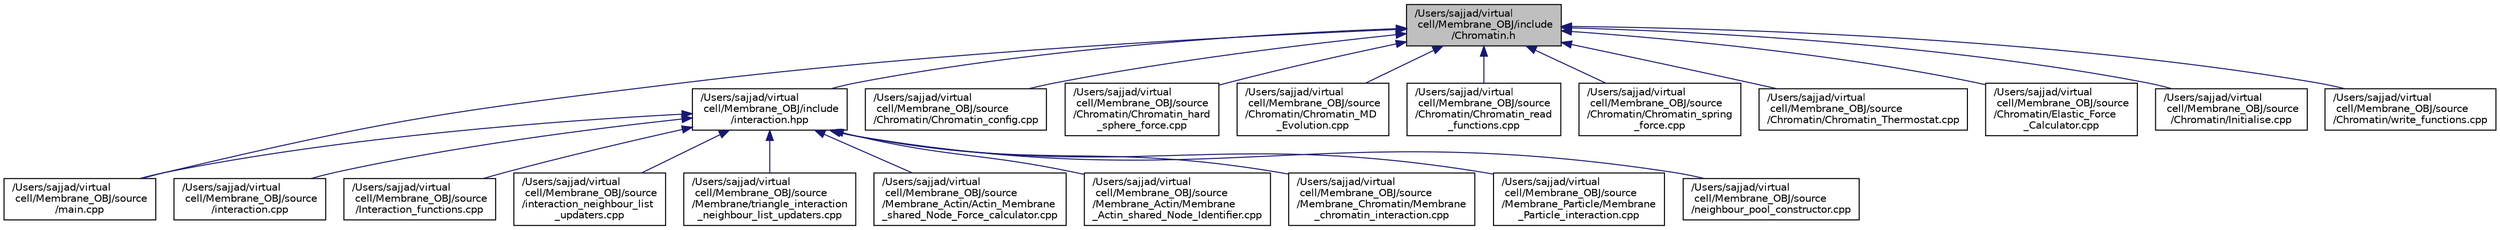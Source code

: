 digraph "/Users/sajjad/virtual cell/Membrane_OBJ/include/Chromatin.h"
{
 // LATEX_PDF_SIZE
  edge [fontname="Helvetica",fontsize="10",labelfontname="Helvetica",labelfontsize="10"];
  node [fontname="Helvetica",fontsize="10",shape=record];
  Node12 [label="/Users/sajjad/virtual\l cell/Membrane_OBJ/include\l/Chromatin.h",height=0.2,width=0.4,color="black", fillcolor="grey75", style="filled", fontcolor="black",tooltip=" "];
  Node12 -> Node13 [dir="back",color="midnightblue",fontsize="10",style="solid"];
  Node13 [label="/Users/sajjad/virtual\l cell/Membrane_OBJ/include\l/interaction.hpp",height=0.2,width=0.4,color="black", fillcolor="white", style="filled",URL="$interaction_8hpp.html",tooltip=" "];
  Node13 -> Node14 [dir="back",color="midnightblue",fontsize="10",style="solid"];
  Node14 [label="/Users/sajjad/virtual\l cell/Membrane_OBJ/source\l/interaction.cpp",height=0.2,width=0.4,color="black", fillcolor="white", style="filled",URL="$interaction_8cpp.html",tooltip=" "];
  Node13 -> Node15 [dir="back",color="midnightblue",fontsize="10",style="solid"];
  Node15 [label="/Users/sajjad/virtual\l cell/Membrane_OBJ/source\l/Interaction_functions.cpp",height=0.2,width=0.4,color="black", fillcolor="white", style="filled",URL="$Interaction__functions_8cpp.html",tooltip=" "];
  Node13 -> Node16 [dir="back",color="midnightblue",fontsize="10",style="solid"];
  Node16 [label="/Users/sajjad/virtual\l cell/Membrane_OBJ/source\l/interaction_neighbour_list\l_updaters.cpp",height=0.2,width=0.4,color="black", fillcolor="white", style="filled",URL="$interaction__neighbour__list__updaters_8cpp.html",tooltip=" "];
  Node13 -> Node17 [dir="back",color="midnightblue",fontsize="10",style="solid"];
  Node17 [label="/Users/sajjad/virtual\l cell/Membrane_OBJ/source\l/main.cpp",height=0.2,width=0.4,color="black", fillcolor="white", style="filled",URL="$main_8cpp.html",tooltip=" "];
  Node13 -> Node18 [dir="back",color="midnightblue",fontsize="10",style="solid"];
  Node18 [label="/Users/sajjad/virtual\l cell/Membrane_OBJ/source\l/Membrane/triangle_interaction\l_neighbour_list_updaters.cpp",height=0.2,width=0.4,color="black", fillcolor="white", style="filled",URL="$triangle__interaction__neighbour__list__updaters_8cpp.html",tooltip=" "];
  Node13 -> Node19 [dir="back",color="midnightblue",fontsize="10",style="solid"];
  Node19 [label="/Users/sajjad/virtual\l cell/Membrane_OBJ/source\l/Membrane_Actin/Actin_Membrane\l_shared_Node_Force_calculator.cpp",height=0.2,width=0.4,color="black", fillcolor="white", style="filled",URL="$Actin__Membrane__shared__Node__Force__calculator_8cpp.html",tooltip=" "];
  Node13 -> Node20 [dir="back",color="midnightblue",fontsize="10",style="solid"];
  Node20 [label="/Users/sajjad/virtual\l cell/Membrane_OBJ/source\l/Membrane_Actin/Membrane\l_Actin_shared_Node_Identifier.cpp",height=0.2,width=0.4,color="black", fillcolor="white", style="filled",URL="$Membrane__Actin__shared__Node__Identifier_8cpp.html",tooltip=" "];
  Node13 -> Node21 [dir="back",color="midnightblue",fontsize="10",style="solid"];
  Node21 [label="/Users/sajjad/virtual\l cell/Membrane_OBJ/source\l/Membrane_Chromatin/Membrane\l_chromatin_interaction.cpp",height=0.2,width=0.4,color="black", fillcolor="white", style="filled",URL="$Membrane__chromatin__interaction_8cpp.html",tooltip=" "];
  Node13 -> Node22 [dir="back",color="midnightblue",fontsize="10",style="solid"];
  Node22 [label="/Users/sajjad/virtual\l cell/Membrane_OBJ/source\l/Membrane_Particle/Membrane\l_Particle_interaction.cpp",height=0.2,width=0.4,color="black", fillcolor="white", style="filled",URL="$Membrane__Particle__interaction_8cpp.html",tooltip=" "];
  Node13 -> Node23 [dir="back",color="midnightblue",fontsize="10",style="solid"];
  Node23 [label="/Users/sajjad/virtual\l cell/Membrane_OBJ/source\l/neighbour_pool_constructor.cpp",height=0.2,width=0.4,color="black", fillcolor="white", style="filled",URL="$neighbour__pool__constructor_8cpp.html",tooltip=" "];
  Node12 -> Node24 [dir="back",color="midnightblue",fontsize="10",style="solid"];
  Node24 [label="/Users/sajjad/virtual\l cell/Membrane_OBJ/source\l/Chromatin/Chromatin_config.cpp",height=0.2,width=0.4,color="black", fillcolor="white", style="filled",URL="$Chromatin__config_8cpp.html",tooltip=" "];
  Node12 -> Node25 [dir="back",color="midnightblue",fontsize="10",style="solid"];
  Node25 [label="/Users/sajjad/virtual\l cell/Membrane_OBJ/source\l/Chromatin/Chromatin_hard\l_sphere_force.cpp",height=0.2,width=0.4,color="black", fillcolor="white", style="filled",URL="$Chromatin__hard__sphere__force_8cpp.html",tooltip=" "];
  Node12 -> Node26 [dir="back",color="midnightblue",fontsize="10",style="solid"];
  Node26 [label="/Users/sajjad/virtual\l cell/Membrane_OBJ/source\l/Chromatin/Chromatin_MD\l_Evolution.cpp",height=0.2,width=0.4,color="black", fillcolor="white", style="filled",URL="$Chromatin__MD__Evolution_8cpp.html",tooltip=" "];
  Node12 -> Node27 [dir="back",color="midnightblue",fontsize="10",style="solid"];
  Node27 [label="/Users/sajjad/virtual\l cell/Membrane_OBJ/source\l/Chromatin/Chromatin_read\l_functions.cpp",height=0.2,width=0.4,color="black", fillcolor="white", style="filled",URL="$Chromatin__read__functions_8cpp.html",tooltip=" "];
  Node12 -> Node28 [dir="back",color="midnightblue",fontsize="10",style="solid"];
  Node28 [label="/Users/sajjad/virtual\l cell/Membrane_OBJ/source\l/Chromatin/Chromatin_spring\l_force.cpp",height=0.2,width=0.4,color="black", fillcolor="white", style="filled",URL="$Chromatin__spring__force_8cpp.html",tooltip=" "];
  Node12 -> Node29 [dir="back",color="midnightblue",fontsize="10",style="solid"];
  Node29 [label="/Users/sajjad/virtual\l cell/Membrane_OBJ/source\l/Chromatin/Chromatin_Thermostat.cpp",height=0.2,width=0.4,color="black", fillcolor="white", style="filled",URL="$Chromatin__Thermostat_8cpp.html",tooltip=" "];
  Node12 -> Node30 [dir="back",color="midnightblue",fontsize="10",style="solid"];
  Node30 [label="/Users/sajjad/virtual\l cell/Membrane_OBJ/source\l/Chromatin/Elastic_Force\l_Calculator.cpp",height=0.2,width=0.4,color="black", fillcolor="white", style="filled",URL="$Chromatin_2Elastic__Force__Calculator_8cpp.html",tooltip=" "];
  Node12 -> Node31 [dir="back",color="midnightblue",fontsize="10",style="solid"];
  Node31 [label="/Users/sajjad/virtual\l cell/Membrane_OBJ/source\l/Chromatin/Initialise.cpp",height=0.2,width=0.4,color="black", fillcolor="white", style="filled",URL="$Chromatin_2Initialise_8cpp.html",tooltip=" "];
  Node12 -> Node32 [dir="back",color="midnightblue",fontsize="10",style="solid"];
  Node32 [label="/Users/sajjad/virtual\l cell/Membrane_OBJ/source\l/Chromatin/write_functions.cpp",height=0.2,width=0.4,color="black", fillcolor="white", style="filled",URL="$Chromatin_2write__functions_8cpp.html",tooltip=" "];
  Node12 -> Node17 [dir="back",color="midnightblue",fontsize="10",style="solid"];
}
